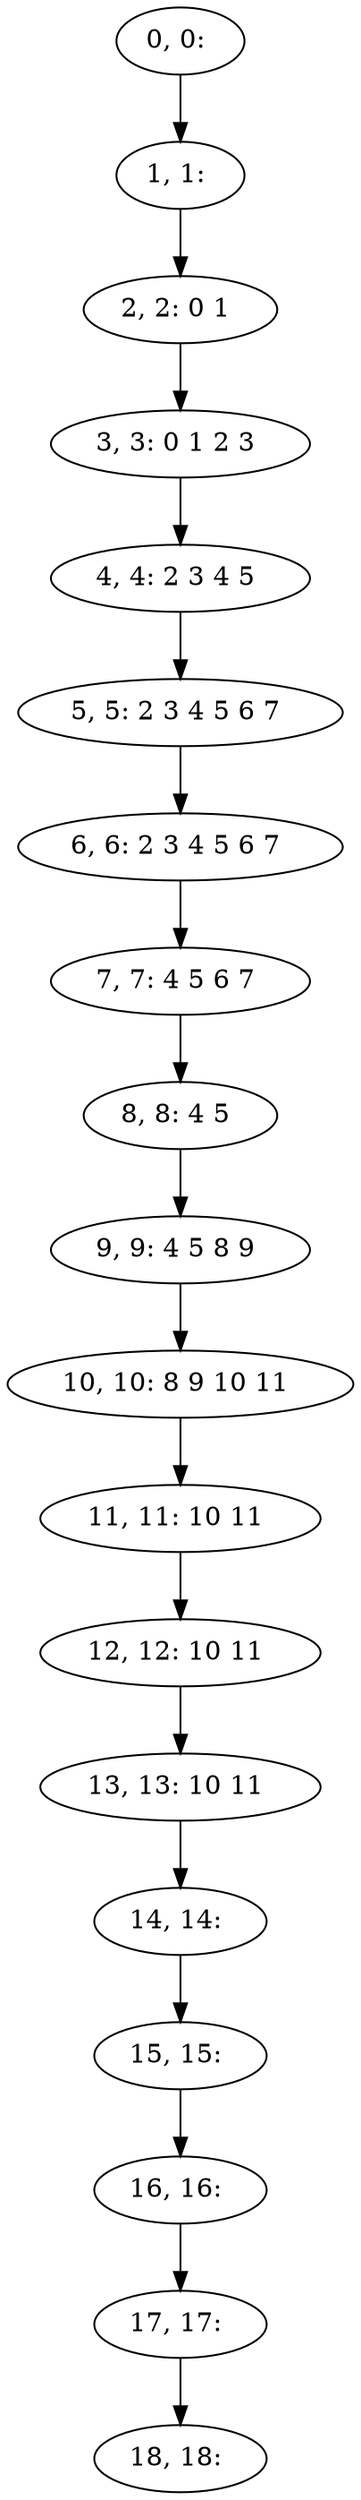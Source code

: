 digraph G {
0[label="0, 0: "];
1[label="1, 1: "];
2[label="2, 2: 0 1 "];
3[label="3, 3: 0 1 2 3 "];
4[label="4, 4: 2 3 4 5 "];
5[label="5, 5: 2 3 4 5 6 7 "];
6[label="6, 6: 2 3 4 5 6 7 "];
7[label="7, 7: 4 5 6 7 "];
8[label="8, 8: 4 5 "];
9[label="9, 9: 4 5 8 9 "];
10[label="10, 10: 8 9 10 11 "];
11[label="11, 11: 10 11 "];
12[label="12, 12: 10 11 "];
13[label="13, 13: 10 11 "];
14[label="14, 14: "];
15[label="15, 15: "];
16[label="16, 16: "];
17[label="17, 17: "];
18[label="18, 18: "];
0->1 ;
1->2 ;
2->3 ;
3->4 ;
4->5 ;
5->6 ;
6->7 ;
7->8 ;
8->9 ;
9->10 ;
10->11 ;
11->12 ;
12->13 ;
13->14 ;
14->15 ;
15->16 ;
16->17 ;
17->18 ;
}

